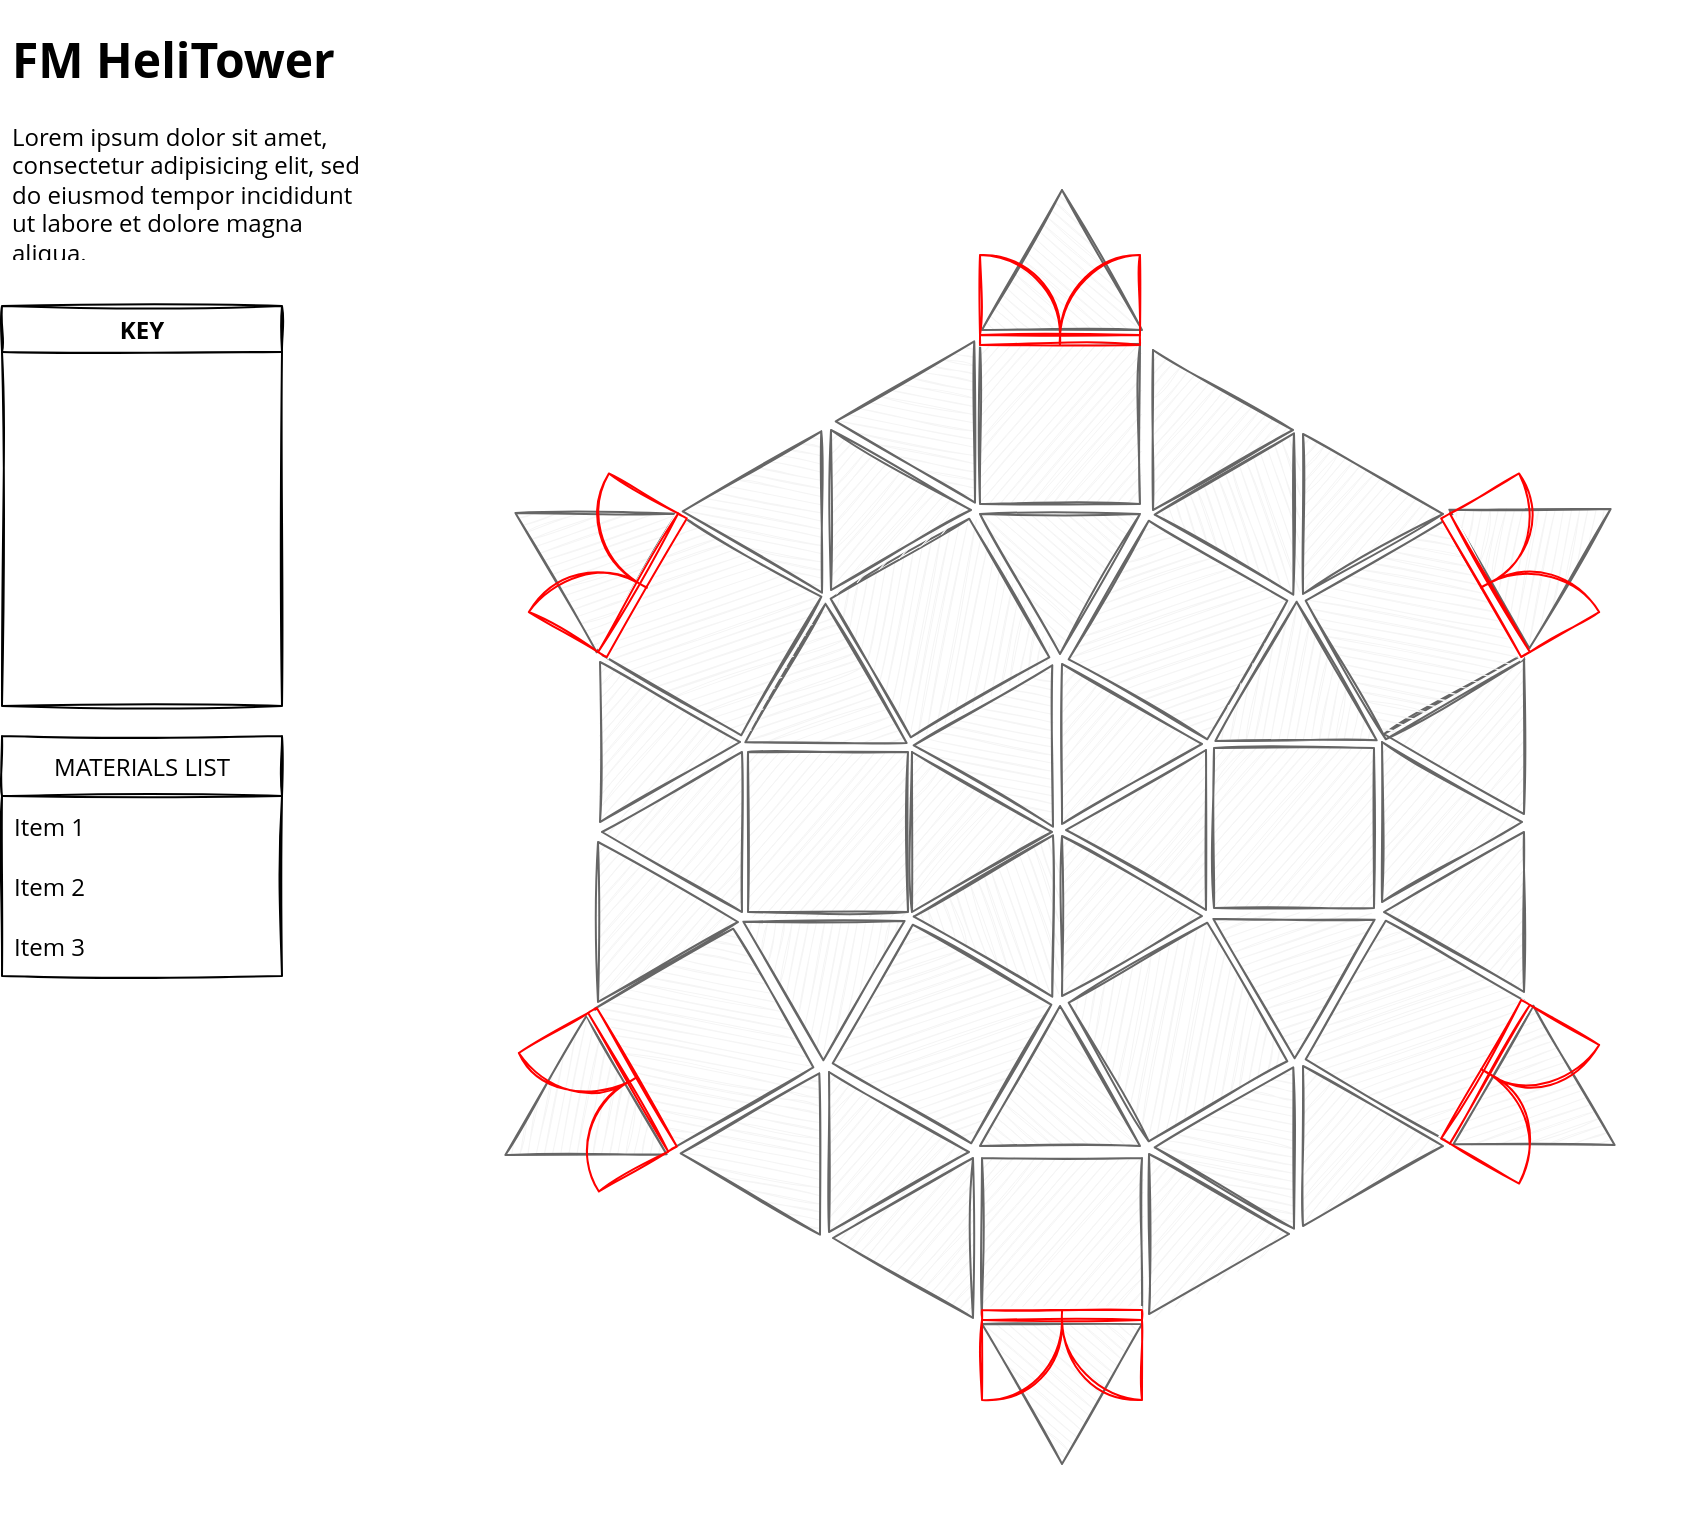 <mxfile version="15.9.4" type="github">
  <diagram id="TTCX6_-geniZRcMNhM9k" name="Page-1">
    <mxGraphModel dx="946" dy="541" grid="1" gridSize="10" guides="1" tooltips="1" connect="1" arrows="1" fold="1" page="1" pageScale="1" pageWidth="1100" pageHeight="850" math="0" shadow="0">
      <root>
        <mxCell id="0" />
        <mxCell id="1" parent="0" />
        <mxCell id="VQnZYBjSF4eU1Xg8U7Mv-1" value="" style="whiteSpace=wrap;html=1;aspect=fixed;sketch=1;fillColor=#f5f5f5;strokeColor=#666666;fontColor=#333333;" vertex="1" parent="1">
          <mxGeometry x="393" y="386" width="80" height="80" as="geometry" />
        </mxCell>
        <mxCell id="VQnZYBjSF4eU1Xg8U7Mv-2" value="" style="triangle;whiteSpace=wrap;html=1;sketch=1;fillColor=#f5f5f5;fontColor=#333333;strokeColor=#666666;rotation=60;" vertex="1" parent="1">
          <mxGeometry x="493" y="353" width="70" height="80" as="geometry" />
        </mxCell>
        <mxCell id="VQnZYBjSF4eU1Xg8U7Mv-3" value="" style="triangle;whiteSpace=wrap;html=1;sketch=1;fillColor=#f5f5f5;fontColor=#333333;strokeColor=#666666;rotation=0;" vertex="1" parent="1">
          <mxGeometry x="475" y="386" width="70" height="80" as="geometry" />
        </mxCell>
        <mxCell id="VQnZYBjSF4eU1Xg8U7Mv-4" value="" style="triangle;whiteSpace=wrap;html=1;sketch=1;fillColor=#f5f5f5;fontColor=#333333;strokeColor=#666666;rotation=-60;" vertex="1" parent="1">
          <mxGeometry x="493" y="418" width="70" height="80" as="geometry" />
        </mxCell>
        <mxCell id="VQnZYBjSF4eU1Xg8U7Mv-5" value="" style="triangle;whiteSpace=wrap;html=1;sketch=1;fillColor=#f5f5f5;fontColor=#333333;strokeColor=#666666;rotation=0;" vertex="1" parent="1">
          <mxGeometry x="550" y="428" width="70" height="80" as="geometry" />
        </mxCell>
        <mxCell id="VQnZYBjSF4eU1Xg8U7Mv-6" value="" style="triangle;whiteSpace=wrap;html=1;sketch=1;fillColor=#f5f5f5;fontColor=#333333;strokeColor=#666666;rotation=0;" vertex="1" parent="1">
          <mxGeometry x="550" y="342" width="70" height="80" as="geometry" />
        </mxCell>
        <mxCell id="VQnZYBjSF4eU1Xg8U7Mv-7" value="" style="triangle;whiteSpace=wrap;html=1;sketch=1;fillColor=#f5f5f5;fontColor=#333333;strokeColor=#666666;rotation=-180;" vertex="1" parent="1">
          <mxGeometry x="552" y="385" width="70" height="80" as="geometry" />
        </mxCell>
        <mxCell id="VQnZYBjSF4eU1Xg8U7Mv-8" value="" style="whiteSpace=wrap;html=1;aspect=fixed;sketch=1;fillColor=#f5f5f5;strokeColor=#666666;fontColor=#333333;" vertex="1" parent="1">
          <mxGeometry x="626" y="384" width="80" height="80" as="geometry" />
        </mxCell>
        <mxCell id="VQnZYBjSF4eU1Xg8U7Mv-9" value="" style="whiteSpace=wrap;html=1;aspect=fixed;sketch=1;fillColor=#f5f5f5;strokeColor=#666666;fontColor=#333333;rotation=30;" vertex="1" parent="1">
          <mxGeometry x="450" y="487" width="80" height="80" as="geometry" />
        </mxCell>
        <mxCell id="VQnZYBjSF4eU1Xg8U7Mv-10" value="" style="whiteSpace=wrap;html=1;aspect=fixed;sketch=1;fillColor=#f5f5f5;strokeColor=#666666;fontColor=#333333;rotation=30;" vertex="1" parent="1">
          <mxGeometry x="568" y="285" width="80" height="80" as="geometry" />
        </mxCell>
        <mxCell id="VQnZYBjSF4eU1Xg8U7Mv-11" value="" style="whiteSpace=wrap;html=1;aspect=fixed;sketch=1;fillColor=#f5f5f5;strokeColor=#666666;fontColor=#333333;rotation=-30;" vertex="1" parent="1">
          <mxGeometry x="568" y="486" width="80" height="80" as="geometry" />
        </mxCell>
        <mxCell id="VQnZYBjSF4eU1Xg8U7Mv-12" value="" style="whiteSpace=wrap;html=1;aspect=fixed;sketch=1;fillColor=#f5f5f5;strokeColor=#666666;fontColor=#333333;rotation=-30;" vertex="1" parent="1">
          <mxGeometry x="449" y="284" width="80" height="80" as="geometry" />
        </mxCell>
        <mxCell id="VQnZYBjSF4eU1Xg8U7Mv-13" value="" style="triangle;whiteSpace=wrap;html=1;sketch=1;fillColor=#f5f5f5;fontColor=#333333;strokeColor=#666666;rotation=-90;" vertex="1" parent="1">
          <mxGeometry x="514" y="508" width="70" height="80" as="geometry" />
        </mxCell>
        <mxCell id="VQnZYBjSF4eU1Xg8U7Mv-14" value="" style="triangle;whiteSpace=wrap;html=1;sketch=1;fillColor=#f5f5f5;fontColor=#333333;strokeColor=#666666;rotation=90;" vertex="1" parent="1">
          <mxGeometry x="514" y="262" width="70" height="80" as="geometry" />
        </mxCell>
        <mxCell id="VQnZYBjSF4eU1Xg8U7Mv-15" value="" style="triangle;whiteSpace=wrap;html=1;sketch=1;fillColor=#f5f5f5;fontColor=#333333;strokeColor=#666666;rotation=-150;" vertex="1" parent="1">
          <mxGeometry x="621" y="447" width="70" height="80" as="geometry" />
        </mxCell>
        <mxCell id="VQnZYBjSF4eU1Xg8U7Mv-16" value="" style="triangle;whiteSpace=wrap;html=1;sketch=1;fillColor=#f5f5f5;fontColor=#333333;strokeColor=#666666;rotation=-30;" vertex="1" parent="1">
          <mxGeometry x="406" y="448" width="70" height="80" as="geometry" />
        </mxCell>
        <mxCell id="VQnZYBjSF4eU1Xg8U7Mv-17" value="" style="triangle;whiteSpace=wrap;html=1;sketch=1;fillColor=#f5f5f5;fontColor=#333333;strokeColor=#666666;rotation=30;" vertex="1" parent="1">
          <mxGeometry x="407" y="324" width="70" height="80" as="geometry" />
        </mxCell>
        <mxCell id="VQnZYBjSF4eU1Xg8U7Mv-18" value="" style="triangle;whiteSpace=wrap;html=1;sketch=1;fillColor=#f5f5f5;fontColor=#333333;strokeColor=#666666;rotation=150;" vertex="1" parent="1">
          <mxGeometry x="622" y="323" width="70" height="80" as="geometry" />
        </mxCell>
        <mxCell id="VQnZYBjSF4eU1Xg8U7Mv-19" value="&lt;h1&gt;&lt;font face=&quot;Open Sans&quot;&gt;FM HeliTower&lt;/font&gt;&lt;/h1&gt;&lt;p&gt;&lt;font face=&quot;Open Sans&quot; data-font-src=&quot;https://fonts.googleapis.com/css?family=Open+Sans&quot;&gt;Lorem ipsum dolor sit amet, consectetur adipisicing elit, sed do eiusmod tempor incididunt ut labore et dolore magna aliqua.&lt;/font&gt;&lt;/p&gt;" style="text;html=1;strokeColor=none;fillColor=none;spacing=5;spacingTop=-20;whiteSpace=wrap;overflow=hidden;rounded=0;sketch=1;" vertex="1" parent="1">
          <mxGeometry x="20" y="20" width="190" height="120" as="geometry" />
        </mxCell>
        <mxCell id="VQnZYBjSF4eU1Xg8U7Mv-20" value="" style="triangle;whiteSpace=wrap;html=1;sketch=1;fillColor=#f5f5f5;fontColor=#333333;strokeColor=#666666;rotation=0;" vertex="1" parent="1">
          <mxGeometry x="595.5" y="185" width="70" height="80" as="geometry" />
        </mxCell>
        <mxCell id="VQnZYBjSF4eU1Xg8U7Mv-21" value="" style="triangle;whiteSpace=wrap;html=1;sketch=1;fillColor=#f5f5f5;fontColor=#333333;strokeColor=#666666;rotation=-60;" vertex="1" parent="1">
          <mxGeometry x="613.5" y="217" width="70" height="80" as="geometry" />
        </mxCell>
        <mxCell id="VQnZYBjSF4eU1Xg8U7Mv-22" value="" style="triangle;whiteSpace=wrap;html=1;sketch=1;fillColor=#f5f5f5;fontColor=#333333;strokeColor=#666666;rotation=0;" vertex="1" parent="1">
          <mxGeometry x="670.5" y="227" width="70" height="80" as="geometry" />
        </mxCell>
        <mxCell id="VQnZYBjSF4eU1Xg8U7Mv-23" value="" style="triangle;whiteSpace=wrap;html=1;sketch=1;fillColor=#f5f5f5;fontColor=#333333;strokeColor=#666666;rotation=60;" vertex="1" parent="1">
          <mxGeometry x="376.5" y="557" width="70" height="80" as="geometry" />
        </mxCell>
        <mxCell id="VQnZYBjSF4eU1Xg8U7Mv-24" value="" style="triangle;whiteSpace=wrap;html=1;sketch=1;fillColor=#f5f5f5;fontColor=#333333;strokeColor=#666666;rotation=0;" vertex="1" parent="1">
          <mxGeometry x="433.5" y="546" width="70" height="80" as="geometry" />
        </mxCell>
        <mxCell id="VQnZYBjSF4eU1Xg8U7Mv-25" value="" style="triangle;whiteSpace=wrap;html=1;sketch=1;fillColor=#f5f5f5;fontColor=#333333;strokeColor=#666666;rotation=-180;" vertex="1" parent="1">
          <mxGeometry x="435.5" y="589" width="70" height="80" as="geometry" />
        </mxCell>
        <mxCell id="VQnZYBjSF4eU1Xg8U7Mv-27" value="" style="triangle;whiteSpace=wrap;html=1;sketch=1;fillColor=#f5f5f5;fontColor=#333333;strokeColor=#666666;rotation=0;" vertex="1" parent="1">
          <mxGeometry x="319" y="341" width="70" height="80" as="geometry" />
        </mxCell>
        <mxCell id="VQnZYBjSF4eU1Xg8U7Mv-28" value="" style="triangle;whiteSpace=wrap;html=1;sketch=1;fillColor=#f5f5f5;fontColor=#333333;strokeColor=#666666;rotation=-180;" vertex="1" parent="1">
          <mxGeometry x="320" y="386" width="70" height="80" as="geometry" />
        </mxCell>
        <mxCell id="VQnZYBjSF4eU1Xg8U7Mv-29" value="" style="triangle;whiteSpace=wrap;html=1;sketch=1;fillColor=#f5f5f5;fontColor=#333333;strokeColor=#666666;rotation=0;" vertex="1" parent="1">
          <mxGeometry x="318" y="431" width="70" height="80" as="geometry" />
        </mxCell>
        <mxCell id="VQnZYBjSF4eU1Xg8U7Mv-30" value="" style="triangle;whiteSpace=wrap;html=1;sketch=1;fillColor=#f5f5f5;fontColor=#333333;strokeColor=#666666;rotation=0;" vertex="1" parent="1">
          <mxGeometry x="710" y="381" width="70" height="80" as="geometry" />
        </mxCell>
        <mxCell id="VQnZYBjSF4eU1Xg8U7Mv-31" value="" style="triangle;whiteSpace=wrap;html=1;sketch=1;fillColor=#f5f5f5;fontColor=#333333;strokeColor=#666666;rotation=-180;" vertex="1" parent="1">
          <mxGeometry x="711" y="426" width="70" height="80" as="geometry" />
        </mxCell>
        <mxCell id="VQnZYBjSF4eU1Xg8U7Mv-32" value="" style="triangle;whiteSpace=wrap;html=1;sketch=1;fillColor=#f5f5f5;fontColor=#333333;strokeColor=#666666;rotation=-180;" vertex="1" parent="1">
          <mxGeometry x="711" y="337" width="70" height="80" as="geometry" />
        </mxCell>
        <mxCell id="VQnZYBjSF4eU1Xg8U7Mv-33" value="" style="triangle;whiteSpace=wrap;html=1;sketch=1;fillColor=#f5f5f5;fontColor=#333333;strokeColor=#666666;rotation=60;" vertex="1" parent="1">
          <mxGeometry x="377.5" y="236" width="70" height="80" as="geometry" />
        </mxCell>
        <mxCell id="VQnZYBjSF4eU1Xg8U7Mv-34" value="" style="triangle;whiteSpace=wrap;html=1;sketch=1;fillColor=#f5f5f5;fontColor=#333333;strokeColor=#666666;rotation=0;" vertex="1" parent="1">
          <mxGeometry x="434.5" y="225" width="70" height="80" as="geometry" />
        </mxCell>
        <mxCell id="VQnZYBjSF4eU1Xg8U7Mv-35" value="" style="triangle;whiteSpace=wrap;html=1;sketch=1;fillColor=#f5f5f5;fontColor=#333333;strokeColor=#666666;rotation=60;" vertex="1" parent="1">
          <mxGeometry x="613.5" y="554" width="70" height="80" as="geometry" />
        </mxCell>
        <mxCell id="VQnZYBjSF4eU1Xg8U7Mv-36" value="" style="triangle;whiteSpace=wrap;html=1;sketch=1;fillColor=#f5f5f5;fontColor=#333333;strokeColor=#666666;rotation=0;" vertex="1" parent="1">
          <mxGeometry x="670.5" y="543" width="70" height="80" as="geometry" />
        </mxCell>
        <mxCell id="VQnZYBjSF4eU1Xg8U7Mv-37" value="" style="triangle;whiteSpace=wrap;html=1;sketch=1;fillColor=#f5f5f5;fontColor=#333333;strokeColor=#666666;rotation=0;" vertex="1" parent="1">
          <mxGeometry x="593.5" y="587" width="70" height="80" as="geometry" />
        </mxCell>
        <mxCell id="VQnZYBjSF4eU1Xg8U7Mv-38" value="" style="triangle;whiteSpace=wrap;html=1;sketch=1;fillColor=#f5f5f5;fontColor=#333333;strokeColor=#666666;rotation=60;" vertex="1" parent="1">
          <mxGeometry x="454" y="191" width="70" height="80" as="geometry" />
        </mxCell>
        <mxCell id="VQnZYBjSF4eU1Xg8U7Mv-39" value="" style="whiteSpace=wrap;html=1;aspect=fixed;sketch=1;fillColor=#f5f5f5;strokeColor=#666666;fontColor=#333333;rotation=0;" vertex="1" parent="1">
          <mxGeometry x="510" y="589" width="80" height="80" as="geometry" />
        </mxCell>
        <mxCell id="VQnZYBjSF4eU1Xg8U7Mv-40" value="" style="whiteSpace=wrap;html=1;aspect=fixed;sketch=1;fillColor=#f5f5f5;strokeColor=#666666;fontColor=#333333;rotation=0;" vertex="1" parent="1">
          <mxGeometry x="509" y="182" width="80" height="80" as="geometry" />
        </mxCell>
        <mxCell id="VQnZYBjSF4eU1Xg8U7Mv-41" value="" style="whiteSpace=wrap;html=1;aspect=fixed;sketch=1;fillColor=#f5f5f5;strokeColor=#666666;fontColor=#333333;rotation=30;" vertex="1" parent="1">
          <mxGeometry x="335" y="283" width="80" height="80" as="geometry" />
        </mxCell>
        <mxCell id="VQnZYBjSF4eU1Xg8U7Mv-42" value="" style="whiteSpace=wrap;html=1;aspect=fixed;sketch=1;fillColor=#f5f5f5;strokeColor=#666666;fontColor=#333333;rotation=30;" vertex="1" parent="1">
          <mxGeometry x="686.5" y="485" width="80" height="80" as="geometry" />
        </mxCell>
        <mxCell id="VQnZYBjSF4eU1Xg8U7Mv-43" value="" style="whiteSpace=wrap;html=1;aspect=fixed;sketch=1;fillColor=#f5f5f5;strokeColor=#666666;fontColor=#333333;rotation=60;" vertex="1" parent="1">
          <mxGeometry x="331" y="489" width="80" height="80" as="geometry" />
        </mxCell>
        <mxCell id="VQnZYBjSF4eU1Xg8U7Mv-44" value="" style="whiteSpace=wrap;html=1;aspect=fixed;sketch=1;fillColor=#f5f5f5;strokeColor=#666666;fontColor=#333333;rotation=60;" vertex="1" parent="1">
          <mxGeometry x="686.5" y="285" width="80" height="80" as="geometry" />
        </mxCell>
        <mxCell id="VQnZYBjSF4eU1Xg8U7Mv-45" value="MATERIALS LIST" style="swimlane;fontStyle=0;childLayout=stackLayout;horizontal=1;startSize=30;horizontalStack=0;resizeParent=1;resizeParentMax=0;resizeLast=0;collapsible=1;marginBottom=0;sketch=1;fontFamily=Open Sans;fontSource=https%3A%2F%2Ffonts.googleapis.com%2Fcss%3Ffamily%3DOpen%2BSans;" vertex="1" parent="1">
          <mxGeometry x="20" y="378" width="140" height="120" as="geometry" />
        </mxCell>
        <mxCell id="VQnZYBjSF4eU1Xg8U7Mv-46" value="Item 1" style="text;strokeColor=none;fillColor=none;align=left;verticalAlign=middle;spacingLeft=4;spacingRight=4;overflow=hidden;points=[[0,0.5],[1,0.5]];portConstraint=eastwest;rotatable=0;sketch=1;fontFamily=Open Sans;fontSource=https%3A%2F%2Ffonts.googleapis.com%2Fcss%3Ffamily%3DOpen%2BSans;" vertex="1" parent="VQnZYBjSF4eU1Xg8U7Mv-45">
          <mxGeometry y="30" width="140" height="30" as="geometry" />
        </mxCell>
        <mxCell id="VQnZYBjSF4eU1Xg8U7Mv-47" value="Item 2" style="text;strokeColor=none;fillColor=none;align=left;verticalAlign=middle;spacingLeft=4;spacingRight=4;overflow=hidden;points=[[0,0.5],[1,0.5]];portConstraint=eastwest;rotatable=0;sketch=1;fontFamily=Open Sans;fontSource=https%3A%2F%2Ffonts.googleapis.com%2Fcss%3Ffamily%3DOpen%2BSans;" vertex="1" parent="VQnZYBjSF4eU1Xg8U7Mv-45">
          <mxGeometry y="60" width="140" height="30" as="geometry" />
        </mxCell>
        <mxCell id="VQnZYBjSF4eU1Xg8U7Mv-48" value="Item 3" style="text;strokeColor=none;fillColor=none;align=left;verticalAlign=middle;spacingLeft=4;spacingRight=4;overflow=hidden;points=[[0,0.5],[1,0.5]];portConstraint=eastwest;rotatable=0;sketch=1;fontFamily=Open Sans;fontSource=https%3A%2F%2Ffonts.googleapis.com%2Fcss%3Ffamily%3DOpen%2BSans;" vertex="1" parent="VQnZYBjSF4eU1Xg8U7Mv-45">
          <mxGeometry y="90" width="140" height="30" as="geometry" />
        </mxCell>
        <mxCell id="VQnZYBjSF4eU1Xg8U7Mv-49" value="KEY" style="swimlane;sketch=1;fontFamily=Open Sans;fontSource=https%3A%2F%2Ffonts.googleapis.com%2Fcss%3Ffamily%3DOpen%2BSans;" vertex="1" parent="1">
          <mxGeometry x="20" y="163" width="140" height="200" as="geometry" />
        </mxCell>
        <mxCell id="VQnZYBjSF4eU1Xg8U7Mv-52" value="" style="group" vertex="1" connectable="0" parent="1">
          <mxGeometry x="251.689" y="513.984" width="105.714" height="108.157" as="geometry" />
        </mxCell>
        <mxCell id="VQnZYBjSF4eU1Xg8U7Mv-26" value="" style="triangle;whiteSpace=wrap;html=1;sketch=1;fillColor=#f5f5f5;fontColor=#333333;strokeColor=#666666;rotation=-210;" vertex="1" parent="VQnZYBjSF4eU1Xg8U7Mv-52">
          <mxGeometry x="15.311" y="16.016" width="70" height="80" as="geometry" />
        </mxCell>
        <mxCell id="VQnZYBjSF4eU1Xg8U7Mv-51" value="" style="verticalLabelPosition=bottom;html=1;verticalAlign=top;align=center;shape=mxgraph.floorplan.doorDouble;aspect=fixed;sketch=1;fontFamily=Open Sans;fontSource=https%3A%2F%2Ffonts.googleapis.com%2Fcss%3Ffamily%3DOpen%2BSans;strokeColor=#FF0000;rotation=60;" vertex="1" parent="VQnZYBjSF4eU1Xg8U7Mv-52">
          <mxGeometry x="27.311" y="24.016" width="80" height="42.5" as="geometry" />
        </mxCell>
        <mxCell id="VQnZYBjSF4eU1Xg8U7Mv-53" value="" style="group;rotation=60;" vertex="1" connectable="0" parent="1">
          <mxGeometry x="256.999" y="231.004" width="105.714" height="108.157" as="geometry" />
        </mxCell>
        <mxCell id="VQnZYBjSF4eU1Xg8U7Mv-54" value="" style="triangle;whiteSpace=wrap;html=1;sketch=1;fillColor=#f5f5f5;fontColor=#333333;strokeColor=#666666;rotation=-150;" vertex="1" parent="VQnZYBjSF4eU1Xg8U7Mv-53">
          <mxGeometry x="15" y="13" width="70" height="80" as="geometry" />
        </mxCell>
        <mxCell id="VQnZYBjSF4eU1Xg8U7Mv-55" value="" style="verticalLabelPosition=bottom;html=1;verticalAlign=top;align=center;shape=mxgraph.floorplan.doorDouble;aspect=fixed;sketch=1;fontFamily=Open Sans;fontSource=https%3A%2F%2Ffonts.googleapis.com%2Fcss%3Ffamily%3DOpen%2BSans;strokeColor=#FF0000;rotation=120;" vertex="1" parent="VQnZYBjSF4eU1Xg8U7Mv-53">
          <mxGeometry x="27" y="41" width="80" height="42.5" as="geometry" />
        </mxCell>
        <mxCell id="VQnZYBjSF4eU1Xg8U7Mv-56" value="" style="group;rotation=-120;" vertex="1" connectable="0" parent="1">
          <mxGeometry x="739.999" y="510.004" width="105.714" height="108.157" as="geometry" />
        </mxCell>
        <mxCell id="VQnZYBjSF4eU1Xg8U7Mv-57" value="" style="triangle;whiteSpace=wrap;html=1;sketch=1;fillColor=#f5f5f5;fontColor=#333333;strokeColor=#666666;rotation=-330;" vertex="1" parent="VQnZYBjSF4eU1Xg8U7Mv-56">
          <mxGeometry x="21" y="15" width="70" height="80" as="geometry" />
        </mxCell>
        <mxCell id="VQnZYBjSF4eU1Xg8U7Mv-58" value="" style="verticalLabelPosition=bottom;html=1;verticalAlign=top;align=center;shape=mxgraph.floorplan.doorDouble;aspect=fixed;sketch=1;fontFamily=Open Sans;fontSource=https%3A%2F%2Ffonts.googleapis.com%2Fcss%3Ffamily%3DOpen%2BSans;strokeColor=#FF0000;rotation=-60;" vertex="1" parent="VQnZYBjSF4eU1Xg8U7Mv-56">
          <mxGeometry x="-2" y="24" width="80" height="42.5" as="geometry" />
        </mxCell>
        <mxCell id="VQnZYBjSF4eU1Xg8U7Mv-62" value="" style="group;rotation=-60;" vertex="1" connectable="0" parent="1">
          <mxGeometry x="496.999" y="650.004" width="105.714" height="108.157" as="geometry" />
        </mxCell>
        <mxCell id="VQnZYBjSF4eU1Xg8U7Mv-63" value="" style="triangle;whiteSpace=wrap;html=1;sketch=1;fillColor=#f5f5f5;fontColor=#333333;strokeColor=#666666;rotation=-270;" vertex="1" parent="VQnZYBjSF4eU1Xg8U7Mv-62">
          <mxGeometry x="18" y="17" width="70" height="80" as="geometry" />
        </mxCell>
        <mxCell id="VQnZYBjSF4eU1Xg8U7Mv-64" value="" style="verticalLabelPosition=bottom;html=1;verticalAlign=top;align=center;shape=mxgraph.floorplan.doorDouble;aspect=fixed;sketch=1;fontFamily=Open Sans;fontSource=https%3A%2F%2Ffonts.googleapis.com%2Fcss%3Ffamily%3DOpen%2BSans;strokeColor=#FF0000;rotation=0;" vertex="1" parent="VQnZYBjSF4eU1Xg8U7Mv-62">
          <mxGeometry x="13" y="15" width="80" height="42.5" as="geometry" />
        </mxCell>
        <mxCell id="VQnZYBjSF4eU1Xg8U7Mv-65" value="" style="group;rotation=120;" vertex="1" connectable="0" parent="1">
          <mxGeometry x="496.999" y="90.004" width="105.714" height="108.157" as="geometry" />
        </mxCell>
        <mxCell id="VQnZYBjSF4eU1Xg8U7Mv-66" value="" style="triangle;whiteSpace=wrap;html=1;sketch=1;fillColor=#f5f5f5;fontColor=#333333;strokeColor=#666666;rotation=-90;" vertex="1" parent="VQnZYBjSF4eU1Xg8U7Mv-65">
          <mxGeometry x="18" y="10" width="70" height="80" as="geometry" />
        </mxCell>
        <mxCell id="VQnZYBjSF4eU1Xg8U7Mv-67" value="" style="verticalLabelPosition=bottom;html=1;verticalAlign=top;align=center;shape=mxgraph.floorplan.doorDouble;aspect=fixed;sketch=1;fontFamily=Open Sans;fontSource=https%3A%2F%2Ffonts.googleapis.com%2Fcss%3Ffamily%3DOpen%2BSans;strokeColor=#FF0000;rotation=180;" vertex="1" parent="VQnZYBjSF4eU1Xg8U7Mv-65">
          <mxGeometry x="12" y="50" width="80" height="42.5" as="geometry" />
        </mxCell>
        <mxCell id="VQnZYBjSF4eU1Xg8U7Mv-68" value="" style="group;rotation=-180;" vertex="1" connectable="0" parent="1">
          <mxGeometry x="739.999" y="230.004" width="105.714" height="108.157" as="geometry" />
        </mxCell>
        <mxCell id="VQnZYBjSF4eU1Xg8U7Mv-69" value="" style="triangle;whiteSpace=wrap;html=1;sketch=1;fillColor=#f5f5f5;fontColor=#333333;strokeColor=#666666;rotation=-390;" vertex="1" parent="VQnZYBjSF4eU1Xg8U7Mv-68">
          <mxGeometry x="19" y="12" width="70" height="80" as="geometry" />
        </mxCell>
        <mxCell id="VQnZYBjSF4eU1Xg8U7Mv-70" value="" style="verticalLabelPosition=bottom;html=1;verticalAlign=top;align=center;shape=mxgraph.floorplan.doorDouble;aspect=fixed;sketch=1;fontFamily=Open Sans;fontSource=https%3A%2F%2Ffonts.googleapis.com%2Fcss%3Ffamily%3DOpen%2BSans;strokeColor=#FF0000;rotation=-120;" vertex="1" parent="VQnZYBjSF4eU1Xg8U7Mv-68">
          <mxGeometry x="-2" y="42" width="80" height="42.5" as="geometry" />
        </mxCell>
      </root>
    </mxGraphModel>
  </diagram>
</mxfile>
